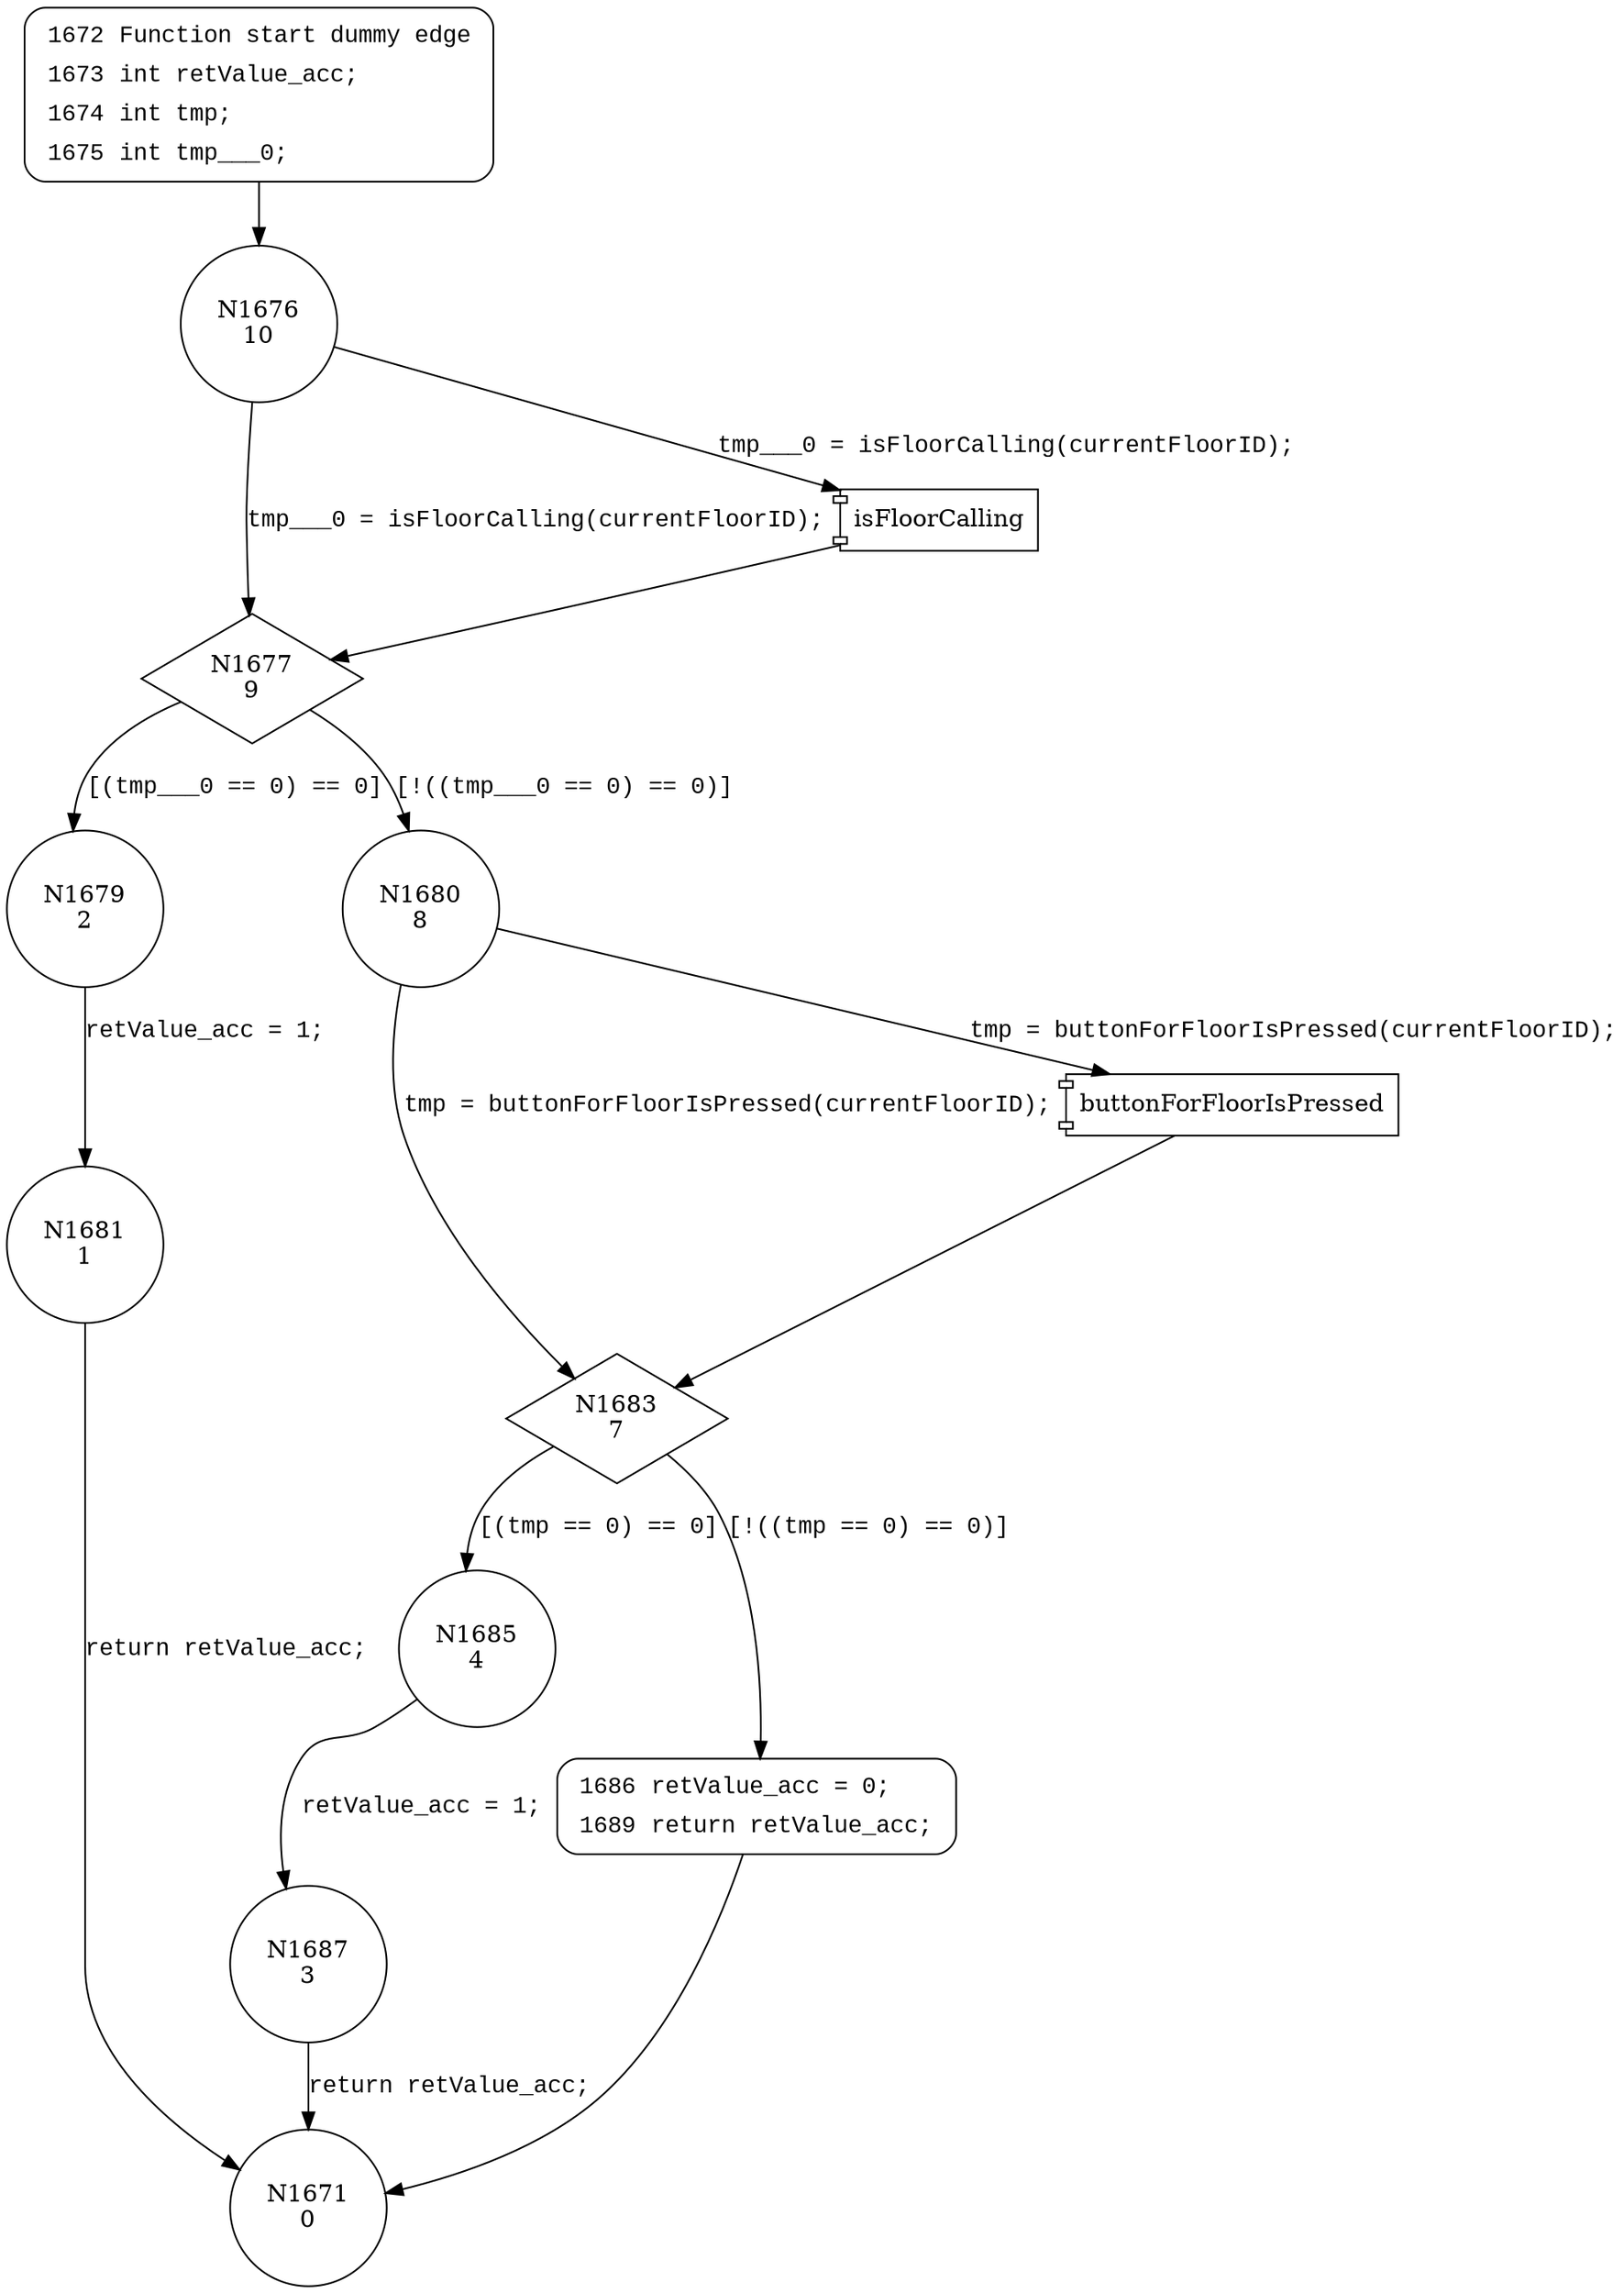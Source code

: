 digraph stopRequestedAtCurrentFloor__wrappee__empty {
1676 [shape="circle" label="N1676\n10"]
1677 [shape="diamond" label="N1677\n9"]
1679 [shape="circle" label="N1679\n2"]
1680 [shape="circle" label="N1680\n8"]
1683 [shape="diamond" label="N1683\n7"]
1685 [shape="circle" label="N1685\n4"]
1686 [shape="circle" label="N1686\n6"]
1687 [shape="circle" label="N1687\n3"]
1681 [shape="circle" label="N1681\n1"]
1671 [shape="circle" label="N1671\n0"]
1672 [style="filled,bold" penwidth="1" fillcolor="white" fontname="Courier New" shape="Mrecord" label=<<table border="0" cellborder="0" cellpadding="3" bgcolor="white"><tr><td align="right">1672</td><td align="left">Function start dummy edge</td></tr><tr><td align="right">1673</td><td align="left">int retValue_acc;</td></tr><tr><td align="right">1674</td><td align="left">int tmp;</td></tr><tr><td align="right">1675</td><td align="left">int tmp___0;</td></tr></table>>]
1672 -> 1676[label=""]
1686 [style="filled,bold" penwidth="1" fillcolor="white" fontname="Courier New" shape="Mrecord" label=<<table border="0" cellborder="0" cellpadding="3" bgcolor="white"><tr><td align="right">1686</td><td align="left">retValue_acc = 0;</td></tr><tr><td align="right">1689</td><td align="left">return retValue_acc;</td></tr></table>>]
1686 -> 1671[label=""]
100127 [shape="component" label="isFloorCalling"]
1676 -> 100127 [label="tmp___0 = isFloorCalling(currentFloorID);" fontname="Courier New"]
100127 -> 1677 [label="" fontname="Courier New"]
1676 -> 1677 [label="tmp___0 = isFloorCalling(currentFloorID);" fontname="Courier New"]
1677 -> 1679 [label="[(tmp___0 == 0) == 0]" fontname="Courier New"]
1677 -> 1680 [label="[!((tmp___0 == 0) == 0)]" fontname="Courier New"]
100128 [shape="component" label="buttonForFloorIsPressed"]
1680 -> 100128 [label="tmp = buttonForFloorIsPressed(currentFloorID);" fontname="Courier New"]
100128 -> 1683 [label="" fontname="Courier New"]
1680 -> 1683 [label="tmp = buttonForFloorIsPressed(currentFloorID);" fontname="Courier New"]
1683 -> 1685 [label="[(tmp == 0) == 0]" fontname="Courier New"]
1683 -> 1686 [label="[!((tmp == 0) == 0)]" fontname="Courier New"]
1685 -> 1687 [label="retValue_acc = 1;" fontname="Courier New"]
1679 -> 1681 [label="retValue_acc = 1;" fontname="Courier New"]
1687 -> 1671 [label="return retValue_acc;" fontname="Courier New"]
1681 -> 1671 [label="return retValue_acc;" fontname="Courier New"]
}